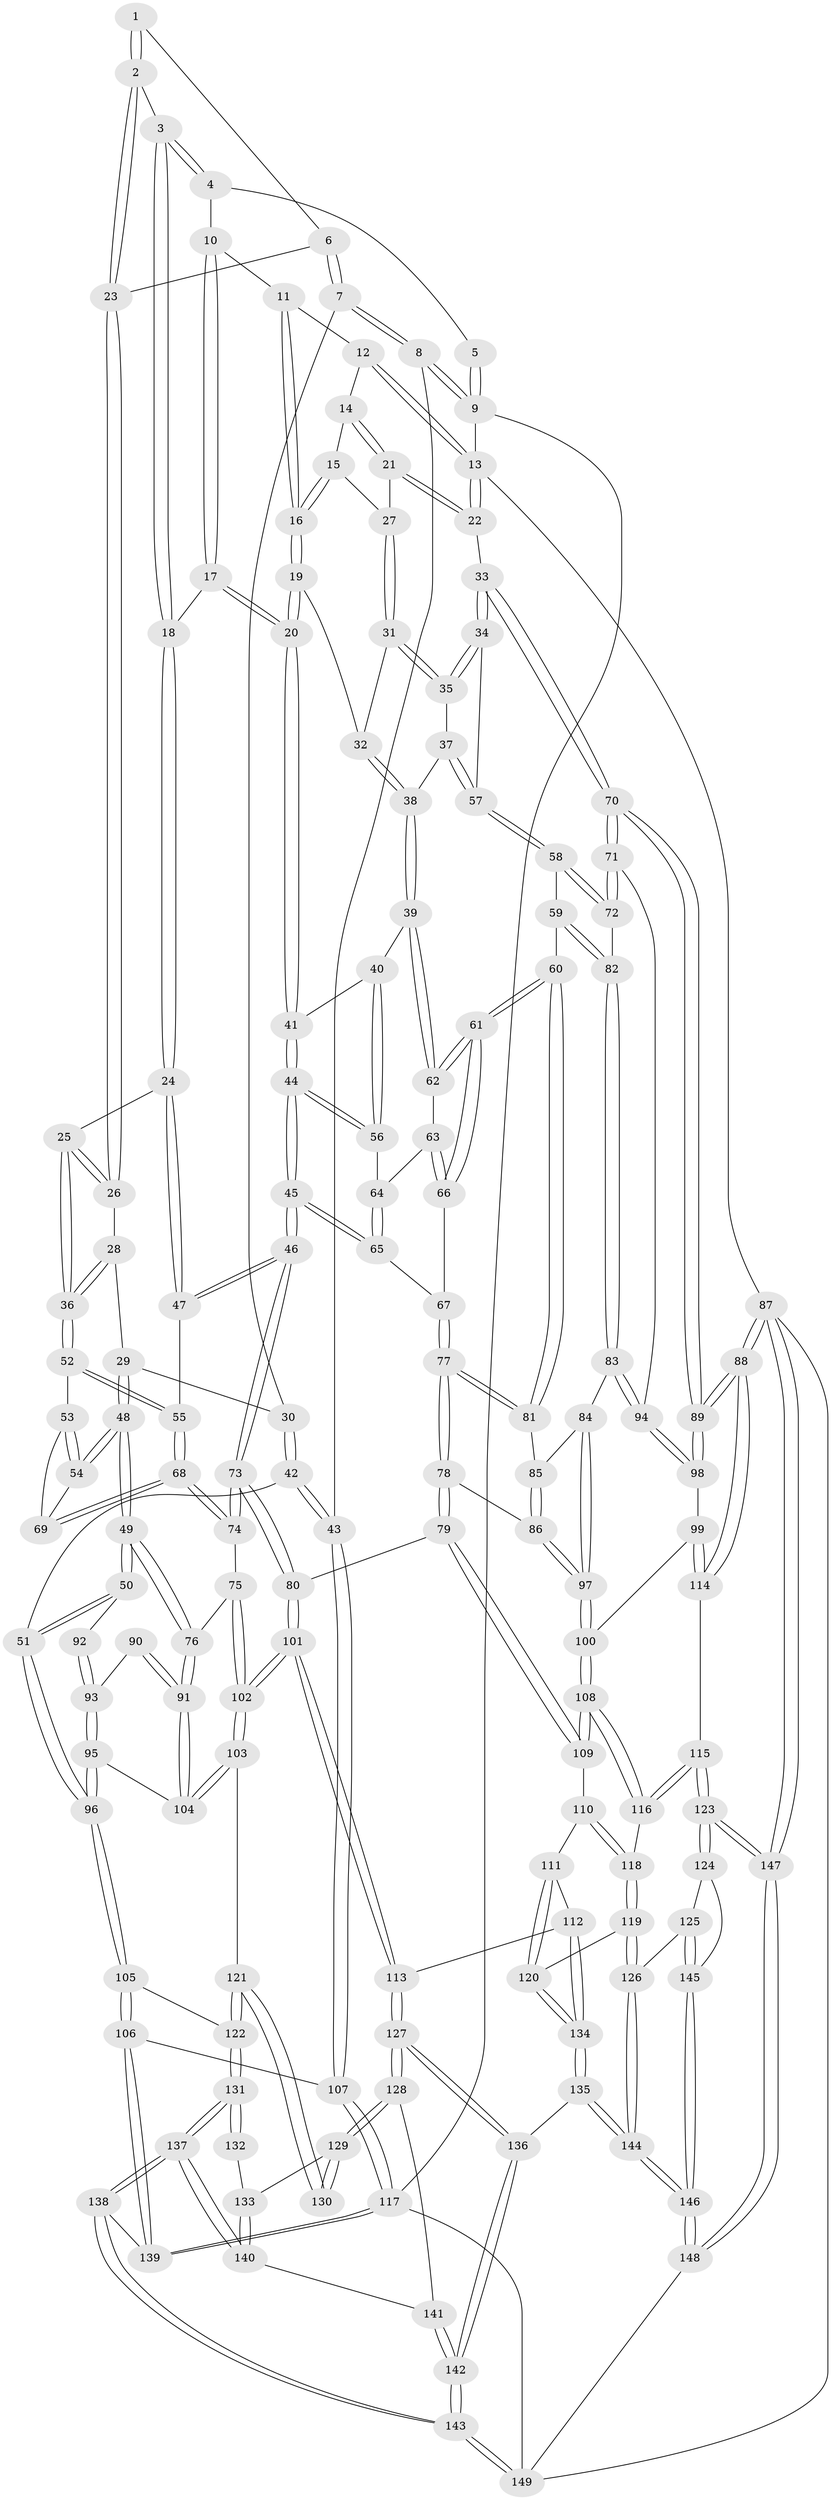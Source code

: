 // coarse degree distribution, {3: 0.09574468085106383, 5: 0.32978723404255317, 4: 0.46808510638297873, 2: 0.02127659574468085, 6: 0.0851063829787234}
// Generated by graph-tools (version 1.1) at 2025/42/03/06/25 10:42:31]
// undirected, 149 vertices, 369 edges
graph export_dot {
graph [start="1"]
  node [color=gray90,style=filled];
  1 [pos="+0.17561736329521874+0"];
  2 [pos="+0.2649430290381677+0.09970618617496353"];
  3 [pos="+0.37232450098609127+0.08499141723083728"];
  4 [pos="+0.41120152647502684+0"];
  5 [pos="+0.17539866303377724+0"];
  6 [pos="+0.14754106212840357+0.02956592082436852"];
  7 [pos="+0.05565440019899343+0.15718355766340086"];
  8 [pos="+0+0.052452372862130475"];
  9 [pos="+0+0"];
  10 [pos="+0.5512005281696231+0"];
  11 [pos="+0.6682252650625723+0"];
  12 [pos="+0.8437505587099585+0"];
  13 [pos="+1+0"];
  14 [pos="+0.8575897067548912+0"];
  15 [pos="+0.7951050054470858+0.1106381915877727"];
  16 [pos="+0.69953803243043+0.14321246008620794"];
  17 [pos="+0.5369775428483204+0.15463786260109935"];
  18 [pos="+0.44524756623642175+0.17782386945996054"];
  19 [pos="+0.6898734748616272+0.15739205775427195"];
  20 [pos="+0.6233205703791422+0.18978218871924987"];
  21 [pos="+0.9428371494432676+0.12230372786864585"];
  22 [pos="+1+0.16400583222628534"];
  23 [pos="+0.24237704453590497+0.11923182064659221"];
  24 [pos="+0.4235433684497866+0.21611079952991927"];
  25 [pos="+0.36334154410084085+0.2365552441508194"];
  26 [pos="+0.23093781219357637+0.1415842256442132"];
  27 [pos="+0.8989062176764688+0.14861873185236021"];
  28 [pos="+0.20952689544738393+0.16161158736143047"];
  29 [pos="+0.11571989978768162+0.1971371032022832"];
  30 [pos="+0.1004501994764367+0.18913336539120348"];
  31 [pos="+0.8845347480848025+0.1999810548385635"];
  32 [pos="+0.7467267013174548+0.20968528743497886"];
  33 [pos="+1+0.2243908086250873"];
  34 [pos="+1+0.258414629797317"];
  35 [pos="+0.8844292638366643+0.2472997370555521"];
  36 [pos="+0.29123972174972634+0.293079906031034"];
  37 [pos="+0.8739197057203265+0.27436234942641674"];
  38 [pos="+0.7908891910488163+0.2817354083558218"];
  39 [pos="+0.7735132473585822+0.3121638204300062"];
  40 [pos="+0.7195401909800077+0.3074821752853314"];
  41 [pos="+0.6240420524953125+0.212763555521893"];
  42 [pos="+0+0.45857697935936287"];
  43 [pos="+0+0.4648976043482238"];
  44 [pos="+0.6036083794651779+0.31924339326827383"];
  45 [pos="+0.5432090199259624+0.40371208519141166"];
  46 [pos="+0.5153093332206298+0.42032872393420817"];
  47 [pos="+0.4593973737041084+0.35894422061649234"];
  48 [pos="+0.16686927885533495+0.3642597390343093"];
  49 [pos="+0.15160238819282354+0.39407511984659616"];
  50 [pos="+0.04428570511734043+0.44569909200842567"];
  51 [pos="+0+0.4597610937123781"];
  52 [pos="+0.27891664803823674+0.31591447585900984"];
  53 [pos="+0.26403550690795136+0.3230175821434556"];
  54 [pos="+0.1906799549753426+0.3555610972255614"];
  55 [pos="+0.3448912372442364+0.3739313993109522"];
  56 [pos="+0.6884252586427151+0.35494385402912937"];
  57 [pos="+0.9020263252143736+0.3352750858632006"];
  58 [pos="+0.895056180886038+0.3980545722918062"];
  59 [pos="+0.8592485889419844+0.41555677608314584"];
  60 [pos="+0.8060701637834494+0.41993463005328013"];
  61 [pos="+0.804677029959631+0.4185056673327804"];
  62 [pos="+0.773692486183515+0.31674461196071324"];
  63 [pos="+0.7093194596651928+0.36588422473503834"];
  64 [pos="+0.6898101397059829+0.3568055976975719"];
  65 [pos="+0.6648762102547014+0.4337469151681749"];
  66 [pos="+0.7370195784812779+0.4006927875091391"];
  67 [pos="+0.6690207746222437+0.4366399353693571"];
  68 [pos="+0.3330454642813191+0.4421076091823416"];
  69 [pos="+0.30148827031749037+0.417291484838433"];
  70 [pos="+1+0.44437890087448506"];
  71 [pos="+1+0.4619728513571218"];
  72 [pos="+0.991589195318513+0.44819030137287214"];
  73 [pos="+0.4965431621899413+0.5005795890173618"];
  74 [pos="+0.3336744387429102+0.49723900997936477"];
  75 [pos="+0.29611758786719206+0.5180044376089159"];
  76 [pos="+0.26804592608000827+0.5193510762502249"];
  77 [pos="+0.6927496126186243+0.48481115964400995"];
  78 [pos="+0.6763284536080453+0.5357766535042069"];
  79 [pos="+0.5987121428164226+0.5766233512363785"];
  80 [pos="+0.49999083425139096+0.5094213405192026"];
  81 [pos="+0.786108907221848+0.4573493896170791"];
  82 [pos="+0.876647648752879+0.5317872094858821"];
  83 [pos="+0.8737683443847837+0.5456955770943849"];
  84 [pos="+0.8735761467688964+0.5457519000050167"];
  85 [pos="+0.7861508555229431+0.4578388781390069"];
  86 [pos="+0.7840519982549928+0.5807683961908648"];
  87 [pos="+1+1"];
  88 [pos="+1+0.8164779862862762"];
  89 [pos="+1+0.6934723150454822"];
  90 [pos="+0.16397500934719744+0.5486548001564686"];
  91 [pos="+0.237603099334958+0.5641281504212425"];
  92 [pos="+0.11559850551026889+0.5287580024048344"];
  93 [pos="+0.13842330941963205+0.5921340053959127"];
  94 [pos="+0.9316866274576131+0.583441993955682"];
  95 [pos="+0.15948145010080197+0.6779971655172901"];
  96 [pos="+0.14809927645324145+0.7022279449847151"];
  97 [pos="+0.7862788946326716+0.5839557850141849"];
  98 [pos="+0.935445466561509+0.6081082793553529"];
  99 [pos="+0.9003866300612404+0.6719230028552411"];
  100 [pos="+0.785796664514482+0.6382090851882161"];
  101 [pos="+0.4074169707646249+0.6993156460979472"];
  102 [pos="+0.3830029782727866+0.6956016024413769"];
  103 [pos="+0.36206248155613113+0.7007931550384294"];
  104 [pos="+0.22728251664420857+0.5911756035250184"];
  105 [pos="+0.1473442803879287+0.7086378671128746"];
  106 [pos="+0+0.7518288614366453"];
  107 [pos="+0+0.7395542897470936"];
  108 [pos="+0.7543278058567207+0.6745283799800417"];
  109 [pos="+0.6169836583469038+0.642324525488889"];
  110 [pos="+0.6026725286555887+0.6746569859449938"];
  111 [pos="+0.5581112091465674+0.7091834893396118"];
  112 [pos="+0.4728750858417199+0.7353535362645673"];
  113 [pos="+0.4136701620046509+0.70661048424226"];
  114 [pos="+0.9217668223010153+0.7282683403694565"];
  115 [pos="+0.8002854117962948+0.8592551396613307"];
  116 [pos="+0.7551923804343981+0.7046125136322969"];
  117 [pos="+0+0.8519953402695873"];
  118 [pos="+0.6489439393210212+0.7536079219514247"];
  119 [pos="+0.652905315027468+0.8437365647644394"];
  120 [pos="+0.6131699526459765+0.8419714737688528"];
  121 [pos="+0.3302517642857932+0.7162109642068379"];
  122 [pos="+0.1475777885852015+0.7088613644628002"];
  123 [pos="+0.7958909177486142+0.8784386009491804"];
  124 [pos="+0.7190600051906025+0.8631984712122561"];
  125 [pos="+0.6722696593263492+0.8520339462969575"];
  126 [pos="+0.6607337355924567+0.8481462554422728"];
  127 [pos="+0.3744673589917205+0.8777807516884524"];
  128 [pos="+0.3342935654132011+0.8564896275295292"];
  129 [pos="+0.2993936259147506+0.8067833032319482"];
  130 [pos="+0.30794693139933865+0.7753260410055239"];
  131 [pos="+0.15964010752060123+0.7438397320395965"];
  132 [pos="+0.2364745794686931+0.7809010574341093"];
  133 [pos="+0.2816456858616246+0.8119464717024808"];
  134 [pos="+0.522269591647799+0.865927340942387"];
  135 [pos="+0.4870652707107096+0.9245791535068101"];
  136 [pos="+0.3794223348515765+0.8882750350817937"];
  137 [pos="+0.18031338522609808+0.8642247883309935"];
  138 [pos="+0.14443732212032254+0.9603370830963396"];
  139 [pos="+0.13776068238405442+0.9563066122062919"];
  140 [pos="+0.23164697043209906+0.8548679903997781"];
  141 [pos="+0.27803671029174465+0.871888062268584"];
  142 [pos="+0.28804234157970865+0.9923100363648755"];
  143 [pos="+0.19988633249315554+1"];
  144 [pos="+0.5258954770159145+1"];
  145 [pos="+0.6248535309532225+0.9816074375474465"];
  146 [pos="+0.5353531666450376+1"];
  147 [pos="+1+1"];
  148 [pos="+0.5374581021386123+1"];
  149 [pos="+0.20209470648725233+1"];
  1 -- 2;
  1 -- 2;
  1 -- 6;
  2 -- 3;
  2 -- 23;
  2 -- 23;
  3 -- 4;
  3 -- 4;
  3 -- 18;
  3 -- 18;
  4 -- 5;
  4 -- 10;
  5 -- 9;
  5 -- 9;
  6 -- 7;
  6 -- 7;
  6 -- 23;
  7 -- 8;
  7 -- 8;
  7 -- 30;
  8 -- 9;
  8 -- 9;
  8 -- 43;
  9 -- 13;
  9 -- 117;
  10 -- 11;
  10 -- 17;
  10 -- 17;
  11 -- 12;
  11 -- 16;
  11 -- 16;
  12 -- 13;
  12 -- 13;
  12 -- 14;
  13 -- 22;
  13 -- 22;
  13 -- 87;
  14 -- 15;
  14 -- 21;
  14 -- 21;
  15 -- 16;
  15 -- 16;
  15 -- 27;
  16 -- 19;
  16 -- 19;
  17 -- 18;
  17 -- 20;
  17 -- 20;
  18 -- 24;
  18 -- 24;
  19 -- 20;
  19 -- 20;
  19 -- 32;
  20 -- 41;
  20 -- 41;
  21 -- 22;
  21 -- 22;
  21 -- 27;
  22 -- 33;
  23 -- 26;
  23 -- 26;
  24 -- 25;
  24 -- 47;
  24 -- 47;
  25 -- 26;
  25 -- 26;
  25 -- 36;
  25 -- 36;
  26 -- 28;
  27 -- 31;
  27 -- 31;
  28 -- 29;
  28 -- 36;
  28 -- 36;
  29 -- 30;
  29 -- 48;
  29 -- 48;
  30 -- 42;
  30 -- 42;
  31 -- 32;
  31 -- 35;
  31 -- 35;
  32 -- 38;
  32 -- 38;
  33 -- 34;
  33 -- 34;
  33 -- 70;
  33 -- 70;
  34 -- 35;
  34 -- 35;
  34 -- 57;
  35 -- 37;
  36 -- 52;
  36 -- 52;
  37 -- 38;
  37 -- 57;
  37 -- 57;
  38 -- 39;
  38 -- 39;
  39 -- 40;
  39 -- 62;
  39 -- 62;
  40 -- 41;
  40 -- 56;
  40 -- 56;
  41 -- 44;
  41 -- 44;
  42 -- 43;
  42 -- 43;
  42 -- 51;
  43 -- 107;
  43 -- 107;
  44 -- 45;
  44 -- 45;
  44 -- 56;
  44 -- 56;
  45 -- 46;
  45 -- 46;
  45 -- 65;
  45 -- 65;
  46 -- 47;
  46 -- 47;
  46 -- 73;
  46 -- 73;
  47 -- 55;
  48 -- 49;
  48 -- 49;
  48 -- 54;
  48 -- 54;
  49 -- 50;
  49 -- 50;
  49 -- 76;
  49 -- 76;
  50 -- 51;
  50 -- 51;
  50 -- 92;
  51 -- 96;
  51 -- 96;
  52 -- 53;
  52 -- 55;
  52 -- 55;
  53 -- 54;
  53 -- 54;
  53 -- 69;
  54 -- 69;
  55 -- 68;
  55 -- 68;
  56 -- 64;
  57 -- 58;
  57 -- 58;
  58 -- 59;
  58 -- 72;
  58 -- 72;
  59 -- 60;
  59 -- 82;
  59 -- 82;
  60 -- 61;
  60 -- 61;
  60 -- 81;
  60 -- 81;
  61 -- 62;
  61 -- 62;
  61 -- 66;
  61 -- 66;
  62 -- 63;
  63 -- 64;
  63 -- 66;
  63 -- 66;
  64 -- 65;
  64 -- 65;
  65 -- 67;
  66 -- 67;
  67 -- 77;
  67 -- 77;
  68 -- 69;
  68 -- 69;
  68 -- 74;
  68 -- 74;
  70 -- 71;
  70 -- 71;
  70 -- 89;
  70 -- 89;
  71 -- 72;
  71 -- 72;
  71 -- 94;
  72 -- 82;
  73 -- 74;
  73 -- 74;
  73 -- 80;
  73 -- 80;
  74 -- 75;
  75 -- 76;
  75 -- 102;
  75 -- 102;
  76 -- 91;
  76 -- 91;
  77 -- 78;
  77 -- 78;
  77 -- 81;
  77 -- 81;
  78 -- 79;
  78 -- 79;
  78 -- 86;
  79 -- 80;
  79 -- 109;
  79 -- 109;
  80 -- 101;
  80 -- 101;
  81 -- 85;
  82 -- 83;
  82 -- 83;
  83 -- 84;
  83 -- 94;
  83 -- 94;
  84 -- 85;
  84 -- 97;
  84 -- 97;
  85 -- 86;
  85 -- 86;
  86 -- 97;
  86 -- 97;
  87 -- 88;
  87 -- 88;
  87 -- 147;
  87 -- 147;
  87 -- 149;
  88 -- 89;
  88 -- 89;
  88 -- 114;
  88 -- 114;
  89 -- 98;
  89 -- 98;
  90 -- 91;
  90 -- 91;
  90 -- 93;
  91 -- 104;
  91 -- 104;
  92 -- 93;
  92 -- 93;
  93 -- 95;
  93 -- 95;
  94 -- 98;
  94 -- 98;
  95 -- 96;
  95 -- 96;
  95 -- 104;
  96 -- 105;
  96 -- 105;
  97 -- 100;
  97 -- 100;
  98 -- 99;
  99 -- 100;
  99 -- 114;
  99 -- 114;
  100 -- 108;
  100 -- 108;
  101 -- 102;
  101 -- 102;
  101 -- 113;
  101 -- 113;
  102 -- 103;
  102 -- 103;
  103 -- 104;
  103 -- 104;
  103 -- 121;
  105 -- 106;
  105 -- 106;
  105 -- 122;
  106 -- 107;
  106 -- 139;
  106 -- 139;
  107 -- 117;
  107 -- 117;
  108 -- 109;
  108 -- 109;
  108 -- 116;
  108 -- 116;
  109 -- 110;
  110 -- 111;
  110 -- 118;
  110 -- 118;
  111 -- 112;
  111 -- 120;
  111 -- 120;
  112 -- 113;
  112 -- 134;
  112 -- 134;
  113 -- 127;
  113 -- 127;
  114 -- 115;
  115 -- 116;
  115 -- 116;
  115 -- 123;
  115 -- 123;
  116 -- 118;
  117 -- 139;
  117 -- 139;
  117 -- 149;
  118 -- 119;
  118 -- 119;
  119 -- 120;
  119 -- 126;
  119 -- 126;
  120 -- 134;
  120 -- 134;
  121 -- 122;
  121 -- 122;
  121 -- 130;
  121 -- 130;
  122 -- 131;
  122 -- 131;
  123 -- 124;
  123 -- 124;
  123 -- 147;
  123 -- 147;
  124 -- 125;
  124 -- 145;
  125 -- 126;
  125 -- 145;
  125 -- 145;
  126 -- 144;
  126 -- 144;
  127 -- 128;
  127 -- 128;
  127 -- 136;
  127 -- 136;
  128 -- 129;
  128 -- 129;
  128 -- 141;
  129 -- 130;
  129 -- 130;
  129 -- 133;
  131 -- 132;
  131 -- 132;
  131 -- 137;
  131 -- 137;
  132 -- 133;
  133 -- 140;
  133 -- 140;
  134 -- 135;
  134 -- 135;
  135 -- 136;
  135 -- 144;
  135 -- 144;
  136 -- 142;
  136 -- 142;
  137 -- 138;
  137 -- 138;
  137 -- 140;
  137 -- 140;
  138 -- 139;
  138 -- 143;
  138 -- 143;
  140 -- 141;
  141 -- 142;
  141 -- 142;
  142 -- 143;
  142 -- 143;
  143 -- 149;
  143 -- 149;
  144 -- 146;
  144 -- 146;
  145 -- 146;
  145 -- 146;
  146 -- 148;
  146 -- 148;
  147 -- 148;
  147 -- 148;
  148 -- 149;
}
